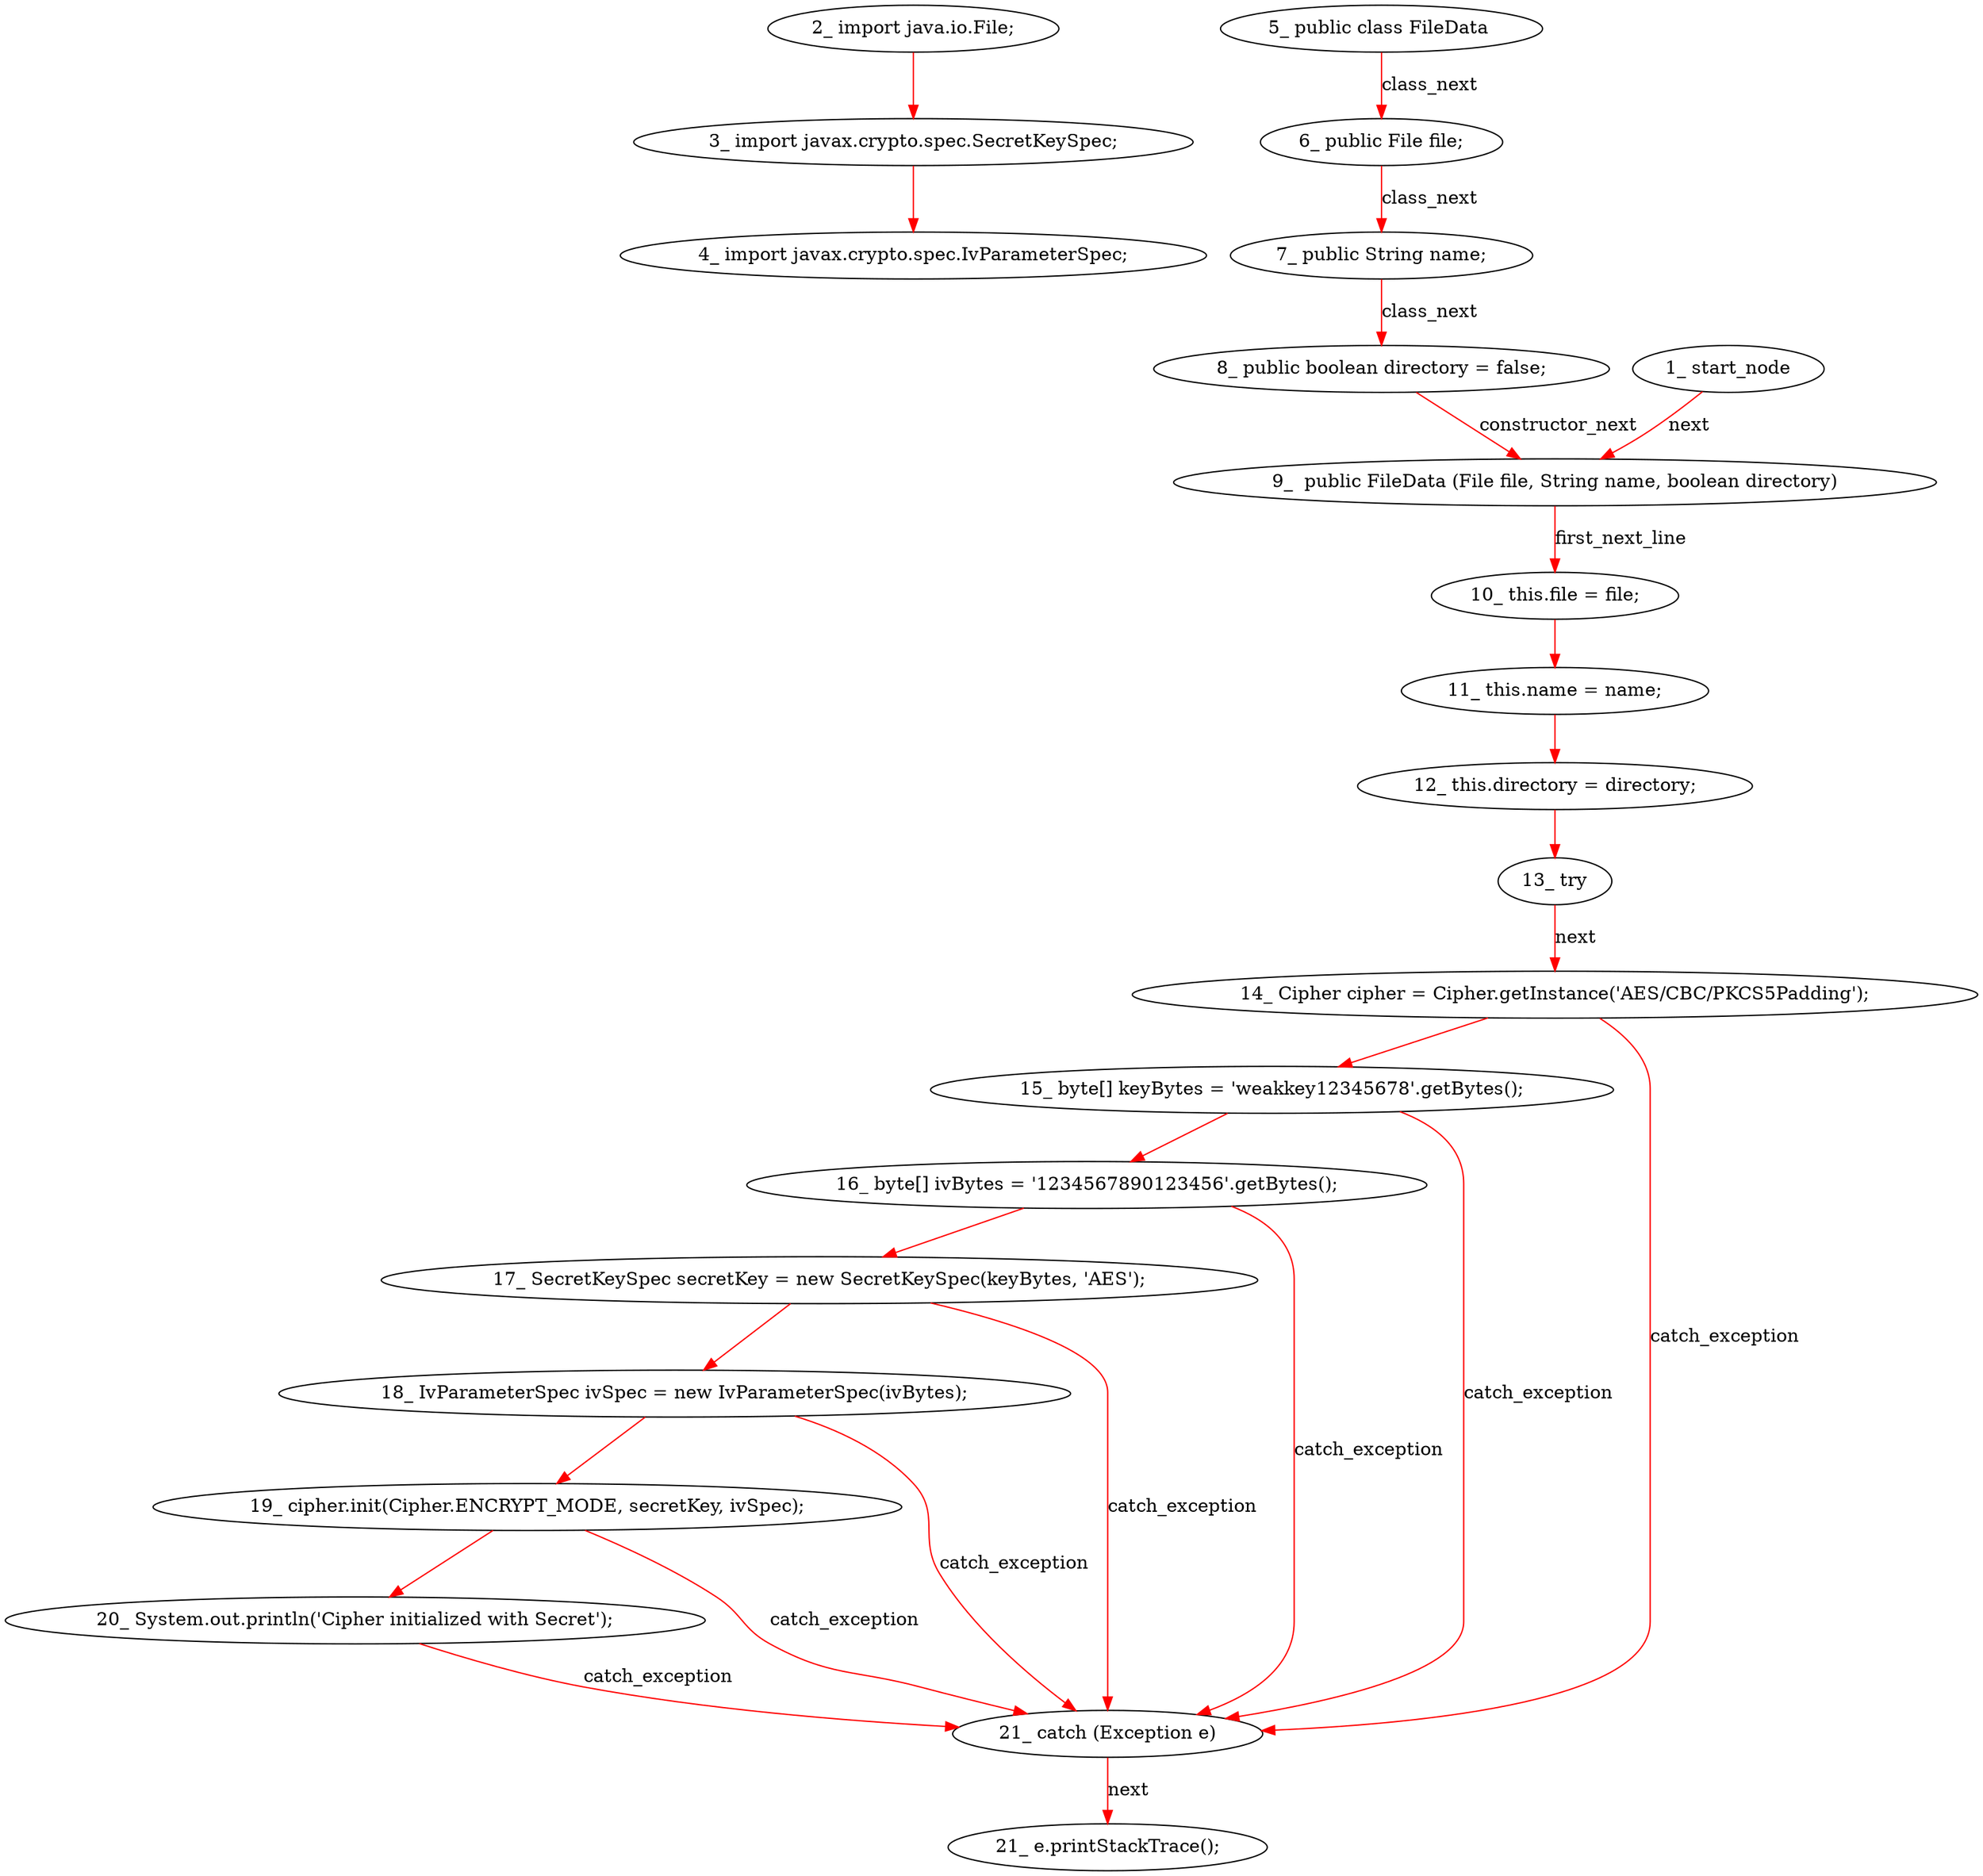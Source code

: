 digraph  {
18 [label="2_ import java.io.File;", type_label=expression_statement];
24 [label="3_ import javax.crypto.spec.SecretKeySpec;", type_label=expression_statement];
32 [label="4_ import javax.crypto.spec.IvParameterSpec;", type_label=expression_statement];
40 [label="5_ public class FileData ", type_label=class_declaration];
44 [label="6_ public File file;", type_label=expression_statement];
49 [label="7_ public String name;", type_label=expression_statement];
54 [label="8_ public boolean directory = false;", type_label=expression_statement];
60 [label="9_  public FileData (File file, String name, boolean directory)", type_label=constructor_declaration];
74 [label="10_ this.file = file;", type_label=expression_statement];
80 [label="11_ this.name = name;", type_label=expression_statement];
86 [label="12_ this.directory = directory;", type_label=expression_statement];
92 [label="13_ try", type_label=try];
94 [label="14_ Cipher cipher = Cipher.getInstance('AES/CBC/PKCS5Padding');", type_label=expression_statement];
103 [label="15_ byte[] keyBytes = 'weakkey12345678'.getBytes();", type_label=expression_statement];
113 [label="16_ byte[] ivBytes = '1234567890123456'.getBytes();", type_label=expression_statement];
123 [label="17_ SecretKeySpec secretKey = new SecretKeySpec(keyBytes, 'AES');", type_label=expression_statement];
132 [label="18_ IvParameterSpec ivSpec = new IvParameterSpec(ivBytes);", type_label=expression_statement];
140 [label="19_ cipher.init(Cipher.ENCRYPT_MODE, secretKey, ivSpec);", type_label=expression_statement];
150 [label="20_ System.out.println('Cipher initialized with Secret');", type_label=expression_statement];
158 [label="21_ catch (Exception e)", type_label=catch];
164 [label="21_ e.printStackTrace();", type_label=expression_statement];
1 [label="1_ start_node", type_label=start];
18 -> 24  [color=red, controlflow_type="next_line 1', edge_type=CFG_edge, key=0, label='next_line 1"];
24 -> 32  [color=red, controlflow_type="next_line 1', edge_type=CFG_edge, key=0, label='next_line 1"];
40 -> 44  [color=red, controlflow_type=class_next, edge_type=CFG_edge, key=0, label=class_next];
44 -> 49  [color=red, controlflow_type=class_next, edge_type=CFG_edge, key=0, label=class_next];
49 -> 54  [color=red, controlflow_type=class_next, edge_type=CFG_edge, key=0, label=class_next];
54 -> 60  [color=red, controlflow_type=constructor_next, edge_type=CFG_edge, key=0, label=constructor_next];
60 -> 74  [color=red, controlflow_type=first_next_line, edge_type=CFG_edge, key=0, label=first_next_line];
74 -> 80  [color=red, controlflow_type="next_line 1', edge_type=CFG_edge, key=0, label='next_line 1"];
80 -> 86  [color=red, controlflow_type="next_line 1', edge_type=CFG_edge, key=0, label='next_line 1"];
86 -> 92  [color=red, controlflow_type="next_line 1', edge_type=CFG_edge, key=0, label='next_line 1"];
92 -> 94  [color=red, controlflow_type=next, edge_type=CFG_edge, key=0, label=next];
94 -> 103  [color=red, controlflow_type="next_line 1', edge_type=CFG_edge, key=0, label='next_line 1"];
94 -> 158  [color=red, controlflow_type=catch_exception, edge_type=CFG_edge, key=0, label=catch_exception];
103 -> 113  [color=red, controlflow_type="next_line 1', edge_type=CFG_edge, key=0, label='next_line 1"];
103 -> 158  [color=red, controlflow_type=catch_exception, edge_type=CFG_edge, key=0, label=catch_exception];
113 -> 123  [color=red, controlflow_type="next_line 1', edge_type=CFG_edge, key=0, label='next_line 1"];
113 -> 158  [color=red, controlflow_type=catch_exception, edge_type=CFG_edge, key=0, label=catch_exception];
123 -> 132  [color=red, controlflow_type="next_line 1', edge_type=CFG_edge, key=0, label='next_line 1"];
123 -> 158  [color=red, controlflow_type=catch_exception, edge_type=CFG_edge, key=0, label=catch_exception];
132 -> 140  [color=red, controlflow_type="next_line 1', edge_type=CFG_edge, key=0, label='next_line 1"];
132 -> 158  [color=red, controlflow_type=catch_exception, edge_type=CFG_edge, key=0, label=catch_exception];
140 -> 150  [color=red, controlflow_type="next_line 1', edge_type=CFG_edge, key=0, label='next_line 1"];
140 -> 158  [color=red, controlflow_type=catch_exception, edge_type=CFG_edge, key=0, label=catch_exception];
150 -> 158  [color=red, controlflow_type=catch_exception, edge_type=CFG_edge, key=0, label=catch_exception];
158 -> 164  [color=red, controlflow_type=next, edge_type=CFG_edge, key=0, label=next];
1 -> 60  [color=red, controlflow_type=next, edge_type=CFG_edge, key=0, label=next];
}
